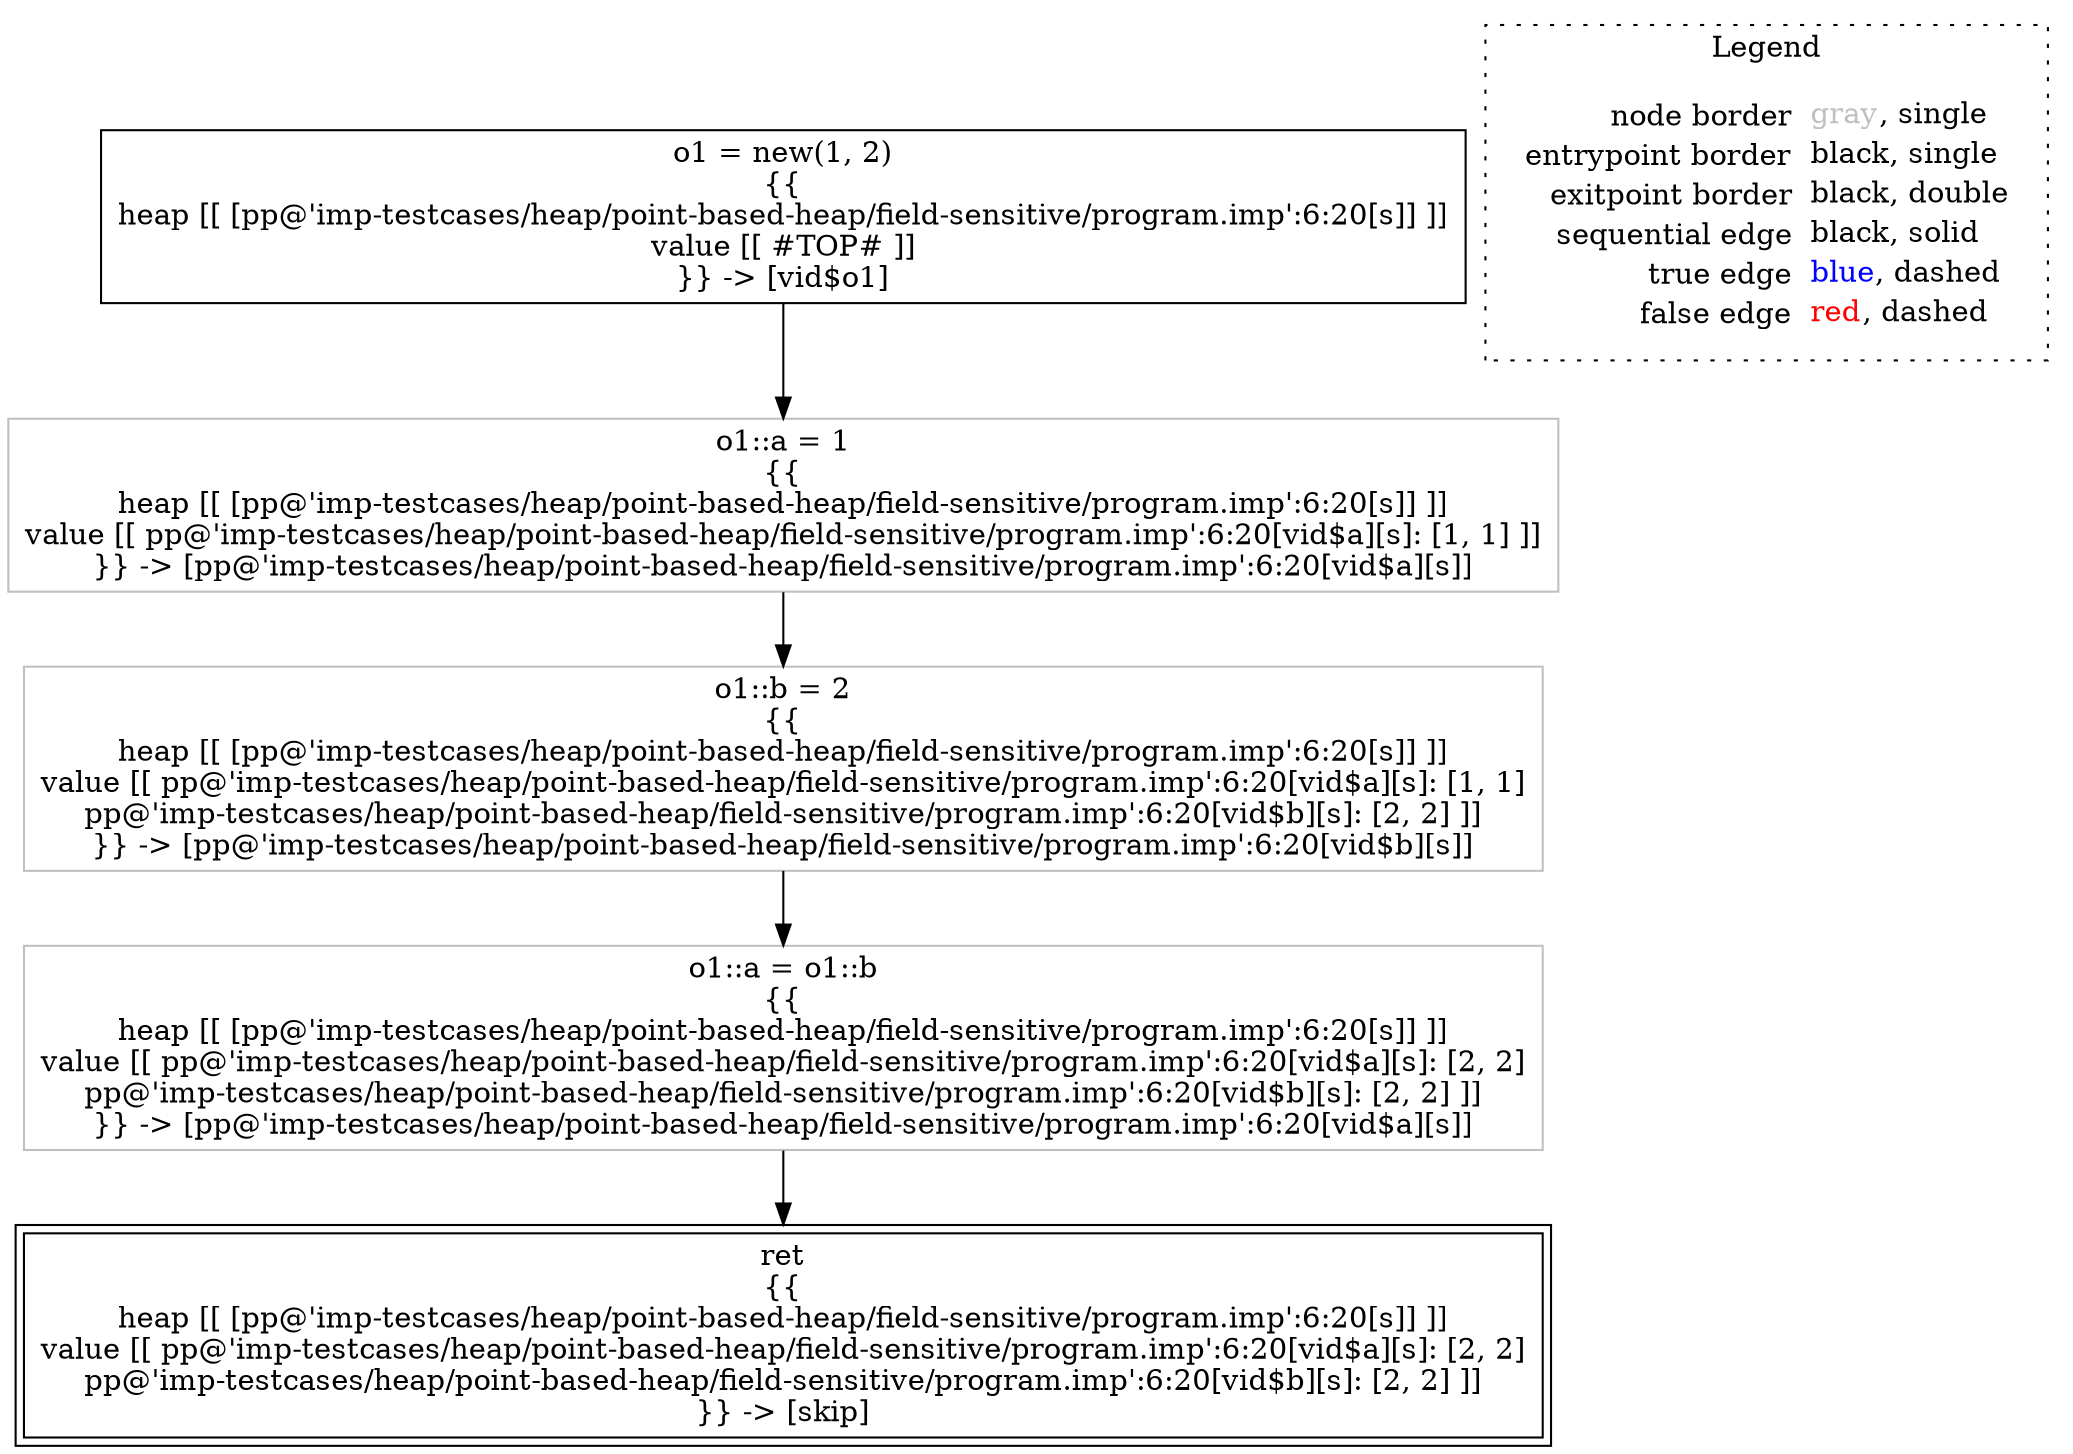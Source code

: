 digraph {
	"node0" [shape="rect",color="black",label=<o1 = new(1, 2)<BR/>{{<BR/>heap [[ [pp@'imp-testcases/heap/point-based-heap/field-sensitive/program.imp':6:20[s]] ]]<BR/>value [[ #TOP# ]]<BR/>}} -&gt; [vid$o1]>];
	"node1" [shape="rect",color="gray",label=<o1::a = 1<BR/>{{<BR/>heap [[ [pp@'imp-testcases/heap/point-based-heap/field-sensitive/program.imp':6:20[s]] ]]<BR/>value [[ pp@'imp-testcases/heap/point-based-heap/field-sensitive/program.imp':6:20[vid$a][s]: [1, 1] ]]<BR/>}} -&gt; [pp@'imp-testcases/heap/point-based-heap/field-sensitive/program.imp':6:20[vid$a][s]]>];
	"node2" [shape="rect",color="black",peripheries="2",label=<ret<BR/>{{<BR/>heap [[ [pp@'imp-testcases/heap/point-based-heap/field-sensitive/program.imp':6:20[s]] ]]<BR/>value [[ pp@'imp-testcases/heap/point-based-heap/field-sensitive/program.imp':6:20[vid$a][s]: [2, 2]<BR/>pp@'imp-testcases/heap/point-based-heap/field-sensitive/program.imp':6:20[vid$b][s]: [2, 2] ]]<BR/>}} -&gt; [skip]>];
	"node3" [shape="rect",color="gray",label=<o1::a = o1::b<BR/>{{<BR/>heap [[ [pp@'imp-testcases/heap/point-based-heap/field-sensitive/program.imp':6:20[s]] ]]<BR/>value [[ pp@'imp-testcases/heap/point-based-heap/field-sensitive/program.imp':6:20[vid$a][s]: [2, 2]<BR/>pp@'imp-testcases/heap/point-based-heap/field-sensitive/program.imp':6:20[vid$b][s]: [2, 2] ]]<BR/>}} -&gt; [pp@'imp-testcases/heap/point-based-heap/field-sensitive/program.imp':6:20[vid$a][s]]>];
	"node4" [shape="rect",color="gray",label=<o1::b = 2<BR/>{{<BR/>heap [[ [pp@'imp-testcases/heap/point-based-heap/field-sensitive/program.imp':6:20[s]] ]]<BR/>value [[ pp@'imp-testcases/heap/point-based-heap/field-sensitive/program.imp':6:20[vid$a][s]: [1, 1]<BR/>pp@'imp-testcases/heap/point-based-heap/field-sensitive/program.imp':6:20[vid$b][s]: [2, 2] ]]<BR/>}} -&gt; [pp@'imp-testcases/heap/point-based-heap/field-sensitive/program.imp':6:20[vid$b][s]]>];
	"node1" -> "node4" [color="black"];
	"node3" -> "node2" [color="black"];
	"node0" -> "node1" [color="black"];
	"node4" -> "node3" [color="black"];
subgraph cluster_legend {
	label="Legend";
	style=dotted;
	node [shape=plaintext];
	"legend" [label=<<table border="0" cellpadding="2" cellspacing="0" cellborder="0"><tr><td align="right">node border&nbsp;</td><td align="left"><font color="gray">gray</font>, single</td></tr><tr><td align="right">entrypoint border&nbsp;</td><td align="left"><font color="black">black</font>, single</td></tr><tr><td align="right">exitpoint border&nbsp;</td><td align="left"><font color="black">black</font>, double</td></tr><tr><td align="right">sequential edge&nbsp;</td><td align="left"><font color="black">black</font>, solid</td></tr><tr><td align="right">true edge&nbsp;</td><td align="left"><font color="blue">blue</font>, dashed</td></tr><tr><td align="right">false edge&nbsp;</td><td align="left"><font color="red">red</font>, dashed</td></tr></table>>];
}

}
